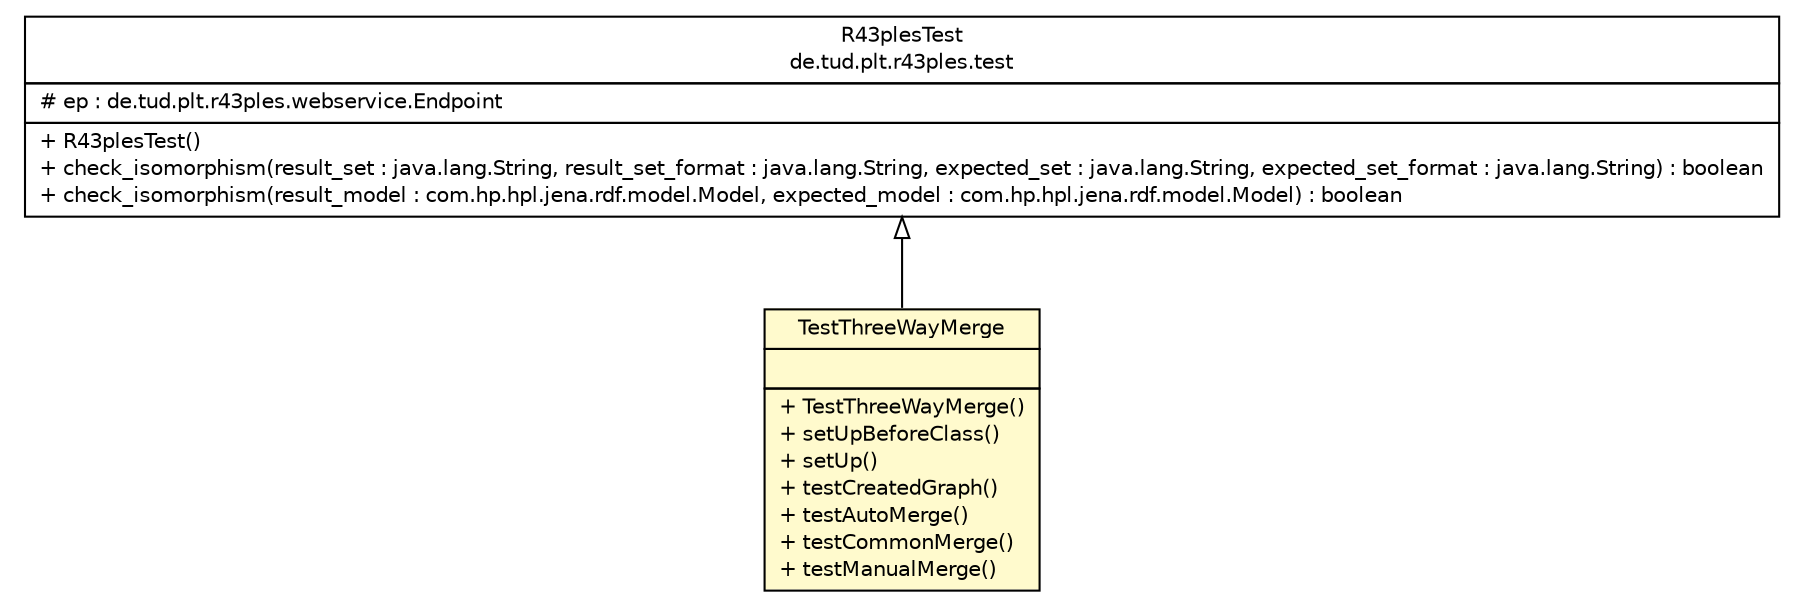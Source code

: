 #!/usr/local/bin/dot
#
# Class diagram 
# Generated by UMLGraph version R5_6-24-gf6e263 (http://www.umlgraph.org/)
#

digraph G {
	edge [fontname="Helvetica",fontsize=10,labelfontname="Helvetica",labelfontsize=10];
	node [fontname="Helvetica",fontsize=10,shape=plaintext];
	nodesep=0.25;
	ranksep=0.5;
	// de.tud.plt.r43ples.test.R43plesTest
	c356 [label=<<table title="de.tud.plt.r43ples.test.R43plesTest" border="0" cellborder="1" cellspacing="0" cellpadding="2" port="p" href="../R43plesTest.html">
		<tr><td><table border="0" cellspacing="0" cellpadding="1">
<tr><td align="center" balign="center"> R43plesTest </td></tr>
<tr><td align="center" balign="center"> de.tud.plt.r43ples.test </td></tr>
		</table></td></tr>
		<tr><td><table border="0" cellspacing="0" cellpadding="1">
<tr><td align="left" balign="left"> # ep : de.tud.plt.r43ples.webservice.Endpoint </td></tr>
		</table></td></tr>
		<tr><td><table border="0" cellspacing="0" cellpadding="1">
<tr><td align="left" balign="left"> + R43plesTest() </td></tr>
<tr><td align="left" balign="left"> + check_isomorphism(result_set : java.lang.String, result_set_format : java.lang.String, expected_set : java.lang.String, expected_set_format : java.lang.String) : boolean </td></tr>
<tr><td align="left" balign="left"> + check_isomorphism(result_model : com.hp.hpl.jena.rdf.model.Model, expected_model : com.hp.hpl.jena.rdf.model.Model) : boolean </td></tr>
		</table></td></tr>
		</table>>, URL="../R43plesTest.html", fontname="Helvetica", fontcolor="black", fontsize=10.0];
	// de.tud.plt.r43ples.test.merge.TestThreeWayMerge
	c361 [label=<<table title="de.tud.plt.r43ples.test.merge.TestThreeWayMerge" border="0" cellborder="1" cellspacing="0" cellpadding="2" port="p" bgcolor="lemonChiffon" href="./TestThreeWayMerge.html">
		<tr><td><table border="0" cellspacing="0" cellpadding="1">
<tr><td align="center" balign="center"> TestThreeWayMerge </td></tr>
		</table></td></tr>
		<tr><td><table border="0" cellspacing="0" cellpadding="1">
<tr><td align="left" balign="left">  </td></tr>
		</table></td></tr>
		<tr><td><table border="0" cellspacing="0" cellpadding="1">
<tr><td align="left" balign="left"> + TestThreeWayMerge() </td></tr>
<tr><td align="left" balign="left"> + setUpBeforeClass() </td></tr>
<tr><td align="left" balign="left"> + setUp() </td></tr>
<tr><td align="left" balign="left"> + testCreatedGraph() </td></tr>
<tr><td align="left" balign="left"> + testAutoMerge() </td></tr>
<tr><td align="left" balign="left"> + testCommonMerge() </td></tr>
<tr><td align="left" balign="left"> + testManualMerge() </td></tr>
		</table></td></tr>
		</table>>, URL="./TestThreeWayMerge.html", fontname="Helvetica", fontcolor="black", fontsize=10.0];
	//de.tud.plt.r43ples.test.merge.TestThreeWayMerge extends de.tud.plt.r43ples.test.R43plesTest
	c356:p -> c361:p [dir=back,arrowtail=empty];
}

